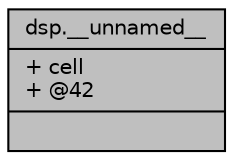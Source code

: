 digraph "dsp.__unnamed__"
{
 // INTERACTIVE_SVG=YES
  bgcolor="transparent";
  edge [fontname="Helvetica",fontsize="10",labelfontname="Helvetica",labelfontsize="10"];
  node [fontname="Helvetica",fontsize="10",shape=record];
  Node172 [label="{dsp.__unnamed__\n|+ cell\l+ @42\l|}",height=0.2,width=0.4,color="black", fillcolor="grey75", style="filled", fontcolor="black"];
}
